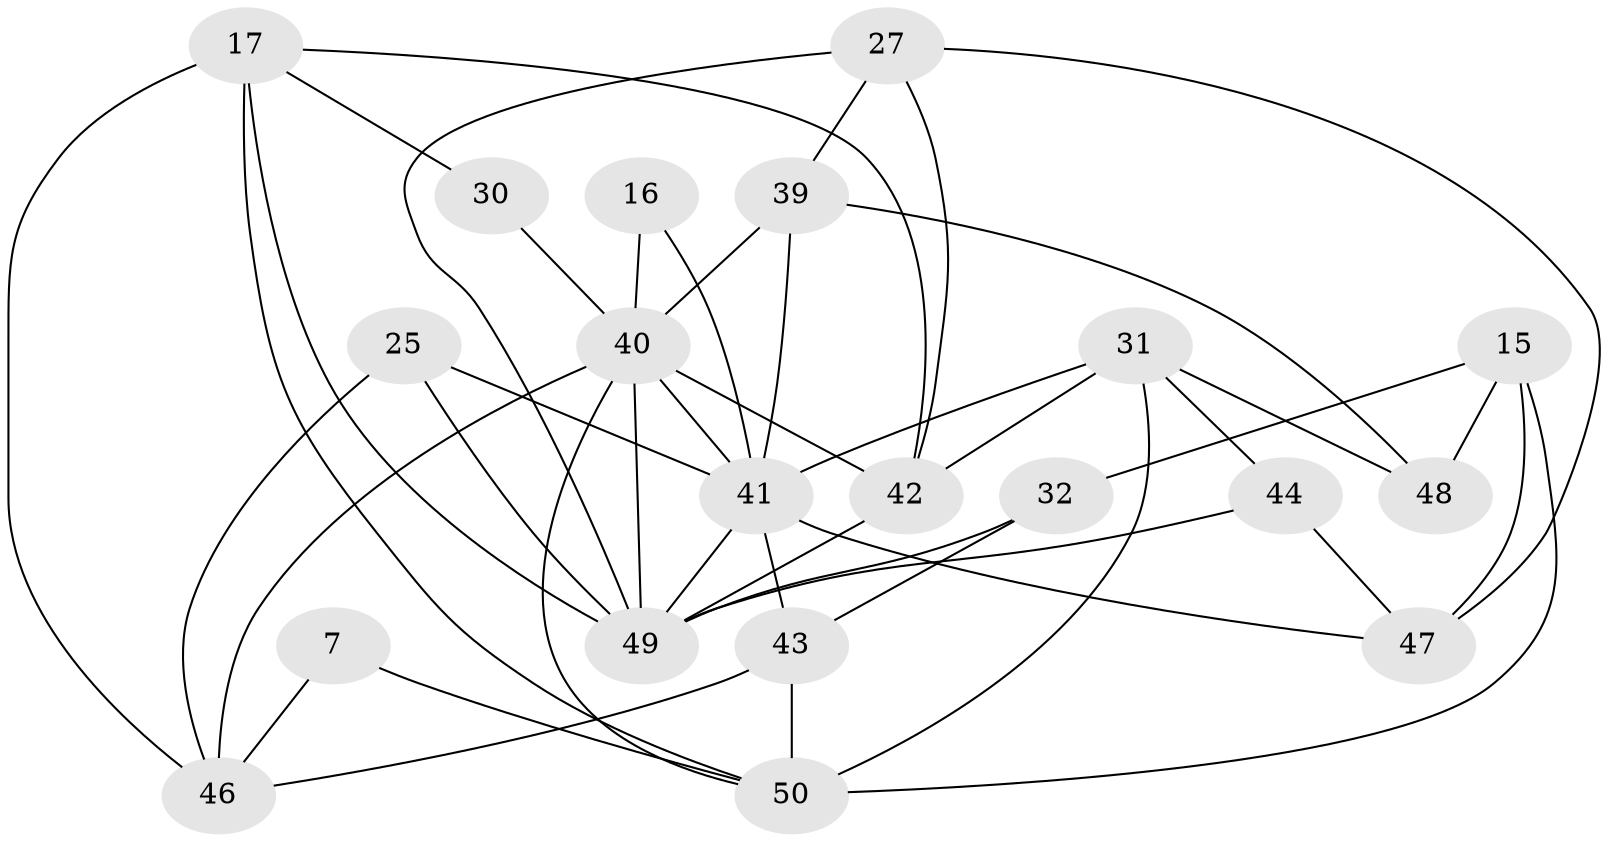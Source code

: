 // original degree distribution, {3: 0.3, 5: 0.14, 4: 0.32, 2: 0.1, 7: 0.04, 6: 0.08, 8: 0.02}
// Generated by graph-tools (version 1.1) at 2025/52/03/04/25 21:52:46]
// undirected, 20 vertices, 44 edges
graph export_dot {
graph [start="1"]
  node [color=gray90,style=filled];
  7;
  15;
  16;
  17 [super="+6+5"];
  25 [super="+13"];
  27 [super="+22"];
  30;
  31 [super="+2"];
  32;
  39;
  40 [super="+21+35+37"];
  41 [super="+34+8"];
  42 [super="+12"];
  43 [super="+26+38"];
  44 [super="+28"];
  46 [super="+9+3"];
  47 [super="+10"];
  48;
  49 [super="+29+24"];
  50 [super="+11+33+45"];
  7 -- 50;
  7 -- 46;
  15 -- 47 [weight=2];
  15 -- 48;
  15 -- 32;
  15 -- 50;
  16 -- 41;
  16 -- 40;
  17 -- 50 [weight=2];
  17 -- 49 [weight=3];
  17 -- 42 [weight=3];
  17 -- 30 [weight=2];
  17 -- 46;
  25 -- 49;
  25 -- 41 [weight=2];
  25 -- 46;
  27 -- 39;
  27 -- 42;
  27 -- 49;
  27 -- 47;
  30 -- 40 [weight=2];
  31 -- 41 [weight=2];
  31 -- 44;
  31 -- 48;
  31 -- 50 [weight=3];
  31 -- 42 [weight=3];
  32 -- 43;
  32 -- 49;
  39 -- 48;
  39 -- 41;
  39 -- 40;
  40 -- 46 [weight=2];
  40 -- 49 [weight=4];
  40 -- 50 [weight=2];
  40 -- 41;
  40 -- 42;
  41 -- 47 [weight=2];
  41 -- 49;
  41 -- 43 [weight=2];
  42 -- 49;
  43 -- 50 [weight=2];
  43 -- 46;
  44 -- 49 [weight=3];
  44 -- 47;
}
